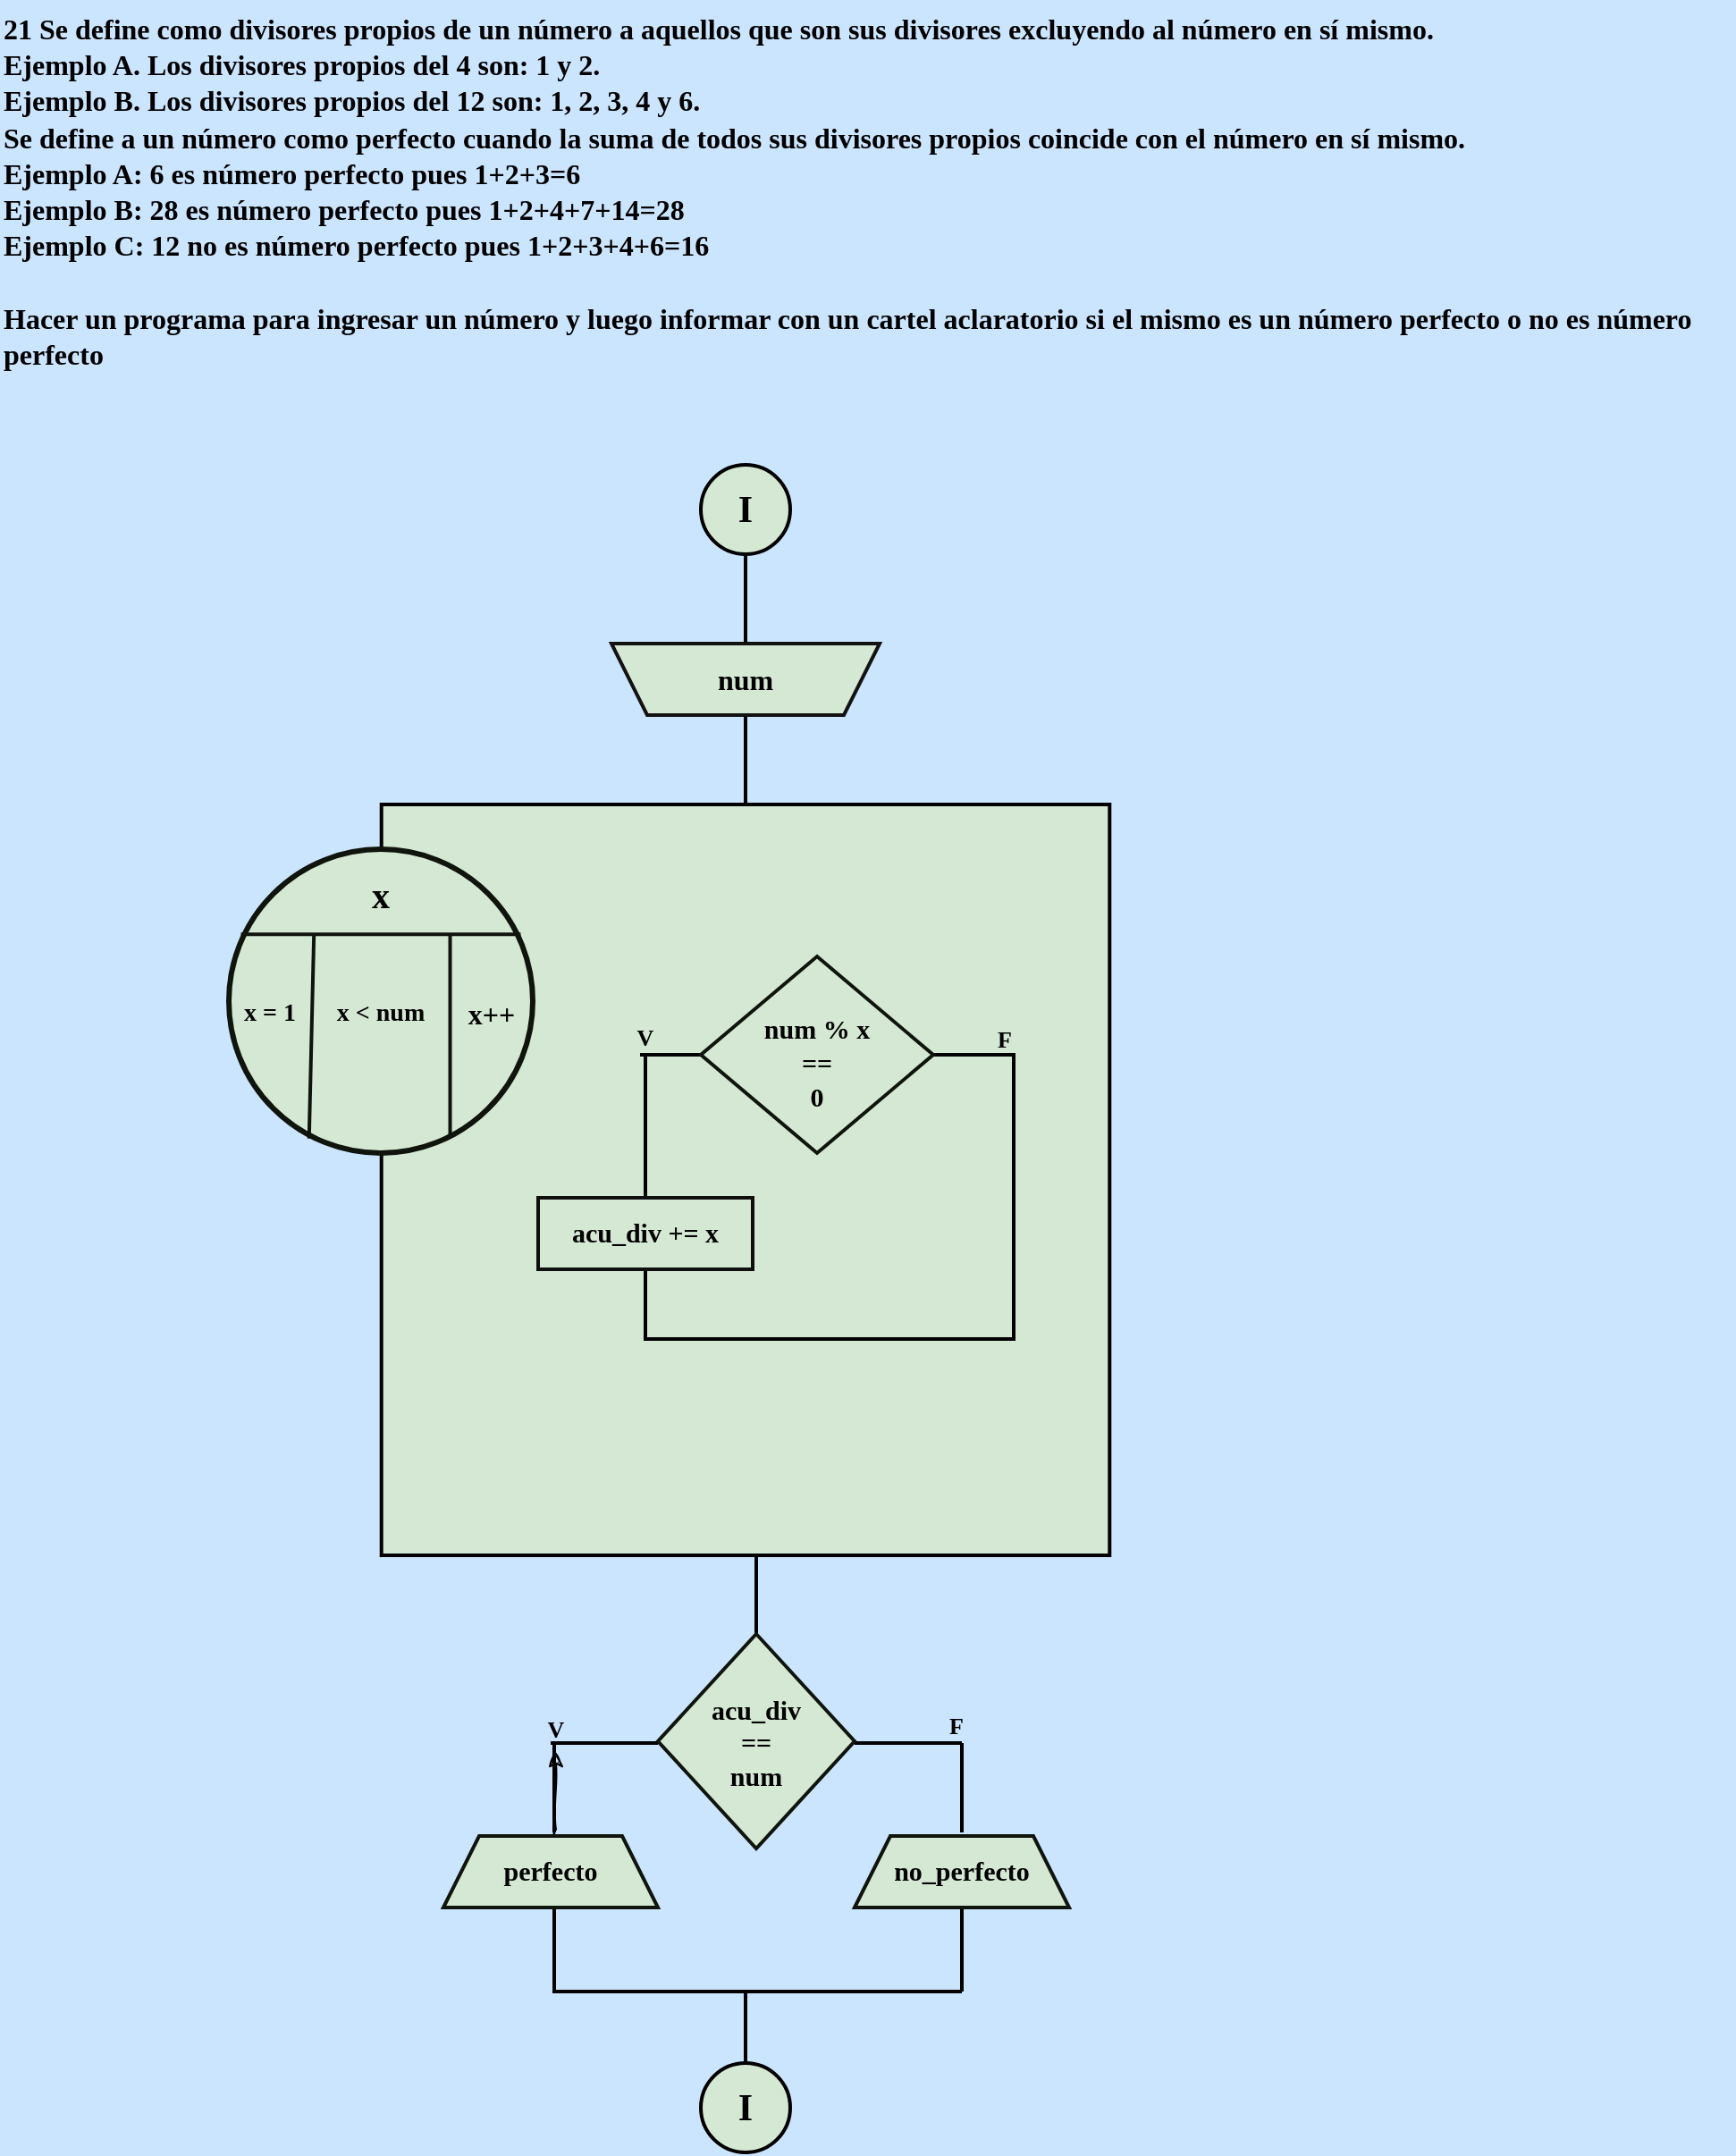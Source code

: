 <mxfile version="24.1.0" type="device">
  <diagram name="Página-1" id="ag45uKHdxFGsZxhJt5Lo">
    <mxGraphModel dx="1420" dy="830" grid="1" gridSize="10" guides="1" tooltips="1" connect="1" arrows="1" fold="1" page="1" pageScale="1" pageWidth="827" pageHeight="1169" background="#CCE5FF" math="0" shadow="0">
      <root>
        <mxCell id="0" />
        <mxCell id="1" parent="0" />
        <mxCell id="8AFYn0_pGxaIrFMuhoYK-1" value="&lt;b style=&quot;font-size: 16px;&quot;&gt;&lt;font style=&quot;font-size: 16px;&quot; color=&quot;#000000&quot; face=&quot;Comic Sans MS&quot;&gt;21 Se define como divisores propios de un número a aquellos que son sus divisores excluyendo al número en sí mismo.&lt;br&gt;Ejemplo A. Los divisores propios del 4 son: 1 y 2.&lt;br&gt;Ejemplo B. Los divisores propios del 12 son: 1, 2, 3, 4 y 6.&lt;br&gt;Se define a un número como perfecto cuando la suma de todos sus divisores propios coincide con el número en sí mismo.&lt;br&gt;Ejemplo A: 6 es número perfecto pues 1+2+3=6&lt;br&gt;Ejemplo B: 28 es número perfecto pues 1+2+4+7+14=28&lt;br&gt;Ejemplo C: 12 no es número perfecto pues 1+2+3+4+6=16 &lt;br&gt;&lt;br&gt;Hacer un programa para ingresar un número y luego informar con un cartel aclaratorio si el mismo es un número perfecto o no es número perfecto&lt;/font&gt;&lt;/b&gt;" style="text;whiteSpace=wrap;html=1;fontFamily=Architects Daughter;fontSource=https%3A%2F%2Ffonts.googleapis.com%2Fcss%3Ffamily%3DArchitects%2BDaughter;" vertex="1" parent="1">
          <mxGeometry x="130" y="10" width="970" height="230" as="geometry" />
        </mxCell>
        <mxCell id="8AFYn0_pGxaIrFMuhoYK-55" value="" style="group;aspect=fixed;" vertex="1" connectable="0" parent="1">
          <mxGeometry x="258" y="270" width="492.65" height="944" as="geometry" />
        </mxCell>
        <mxCell id="8AFYn0_pGxaIrFMuhoYK-54" value="" style="edgeStyle=orthogonalEdgeStyle;rounded=0;sketch=1;hachureGap=4;jiggle=2;curveFitting=1;orthogonalLoop=1;jettySize=auto;html=1;fontFamily=Architects Daughter;fontSource=https%3A%2F%2Ffonts.googleapis.com%2Fcss%3Ffamily%3DArchitects%2BDaughter;" edge="1" parent="8AFYn0_pGxaIrFMuhoYK-55" source="8AFYn0_pGxaIrFMuhoYK-31" target="8AFYn0_pGxaIrFMuhoYK-52">
          <mxGeometry relative="1" as="geometry" />
        </mxCell>
        <mxCell id="8AFYn0_pGxaIrFMuhoYK-31" value="" style="line;strokeWidth=2;direction=south;html=1;hachureGap=4;fontFamily=Architects Daughter;fontSource=https://fonts.googleapis.com/css?family=Architects+Daughter;strokeColor=#000000;container=0;" vertex="1" parent="8AFYn0_pGxaIrFMuhoYK-55">
          <mxGeometry x="177" y="807" width="10" height="47" as="geometry" />
        </mxCell>
        <mxCell id="8AFYn0_pGxaIrFMuhoYK-32" value="" style="line;strokeWidth=2;direction=south;html=1;hachureGap=4;fontFamily=Architects Daughter;fontSource=https://fonts.googleapis.com/css?family=Architects+Daughter;strokeColor=#000000;container=0;" vertex="1" parent="8AFYn0_pGxaIrFMuhoYK-55">
          <mxGeometry x="177" y="715" width="10" height="50" as="geometry" />
        </mxCell>
        <mxCell id="8AFYn0_pGxaIrFMuhoYK-33" value="" style="line;strokeWidth=2;direction=south;html=1;hachureGap=4;fontFamily=Architects Daughter;fontSource=https://fonts.googleapis.com/css?family=Architects+Daughter;strokeColor=#000000;container=0;" vertex="1" parent="8AFYn0_pGxaIrFMuhoYK-55">
          <mxGeometry x="290" y="610" width="10" height="44" as="geometry" />
        </mxCell>
        <mxCell id="8AFYn0_pGxaIrFMuhoYK-37" value="" style="line;strokeWidth=2;html=1;perimeter=backbonePerimeter;points=[];outlineConnect=0;hachureGap=4;fontFamily=Architects Daughter;fontSource=https://fonts.googleapis.com/css?family=Architects+Daughter;strokeColor=#000000;container=0;" vertex="1" parent="8AFYn0_pGxaIrFMuhoYK-55">
          <mxGeometry x="181" y="849" width="229" height="10" as="geometry" />
        </mxCell>
        <mxCell id="8AFYn0_pGxaIrFMuhoYK-38" value="" style="line;strokeWidth=2;html=1;perimeter=backbonePerimeter;points=[];outlineConnect=0;hachureGap=4;fontFamily=Architects Daughter;fontSource=https://fonts.googleapis.com/css?family=Architects+Daughter;strokeColor=#000000;container=0;" vertex="1" parent="8AFYn0_pGxaIrFMuhoYK-55">
          <mxGeometry x="350" y="710" width="60" height="10" as="geometry" />
        </mxCell>
        <mxCell id="8AFYn0_pGxaIrFMuhoYK-39" value="" style="line;strokeWidth=2;html=1;perimeter=backbonePerimeter;points=[];outlineConnect=0;hachureGap=4;fontFamily=Architects Daughter;fontSource=https://fonts.googleapis.com/css?family=Architects+Daughter;strokeColor=#000000;container=0;" vertex="1" parent="8AFYn0_pGxaIrFMuhoYK-55">
          <mxGeometry x="180" y="710" width="60" height="10" as="geometry" />
        </mxCell>
        <mxCell id="8AFYn0_pGxaIrFMuhoYK-40" value="" style="line;strokeWidth=2;direction=south;html=1;hachureGap=4;fontFamily=Architects Daughter;fontSource=https://fonts.googleapis.com/css?family=Architects+Daughter;strokeColor=#000000;container=0;" vertex="1" parent="8AFYn0_pGxaIrFMuhoYK-55">
          <mxGeometry x="284" y="854" width="10" height="40" as="geometry" />
        </mxCell>
        <mxCell id="8AFYn0_pGxaIrFMuhoYK-41" value="" style="line;strokeWidth=2;direction=south;html=1;hachureGap=4;fontFamily=Architects Daughter;fontSource=https://fonts.googleapis.com/css?family=Architects+Daughter;strokeColor=#000000;container=0;" vertex="1" parent="8AFYn0_pGxaIrFMuhoYK-55">
          <mxGeometry x="405" y="715" width="10" height="50" as="geometry" />
        </mxCell>
        <mxCell id="8AFYn0_pGxaIrFMuhoYK-42" value="" style="line;strokeWidth=2;direction=south;html=1;hachureGap=4;fontFamily=Architects Daughter;fontSource=https://fonts.googleapis.com/css?family=Architects+Daughter;strokeColor=#000000;container=0;" vertex="1" parent="8AFYn0_pGxaIrFMuhoYK-55">
          <mxGeometry x="405" y="807" width="10" height="47" as="geometry" />
        </mxCell>
        <mxCell id="8AFYn0_pGxaIrFMuhoYK-52" value="&lt;b&gt;&lt;font color=&quot;#000000&quot; style=&quot;font-size: 13px;&quot; face=&quot;Comic Sans MS&quot;&gt;V&lt;/font&gt;&lt;/b&gt;" style="text;strokeColor=none;align=center;fillColor=none;html=1;verticalAlign=middle;whiteSpace=wrap;rounded=0;fontFamily=Architects Daughter;fontSource=https://fonts.googleapis.com/css?family=Architects+Daughter;container=0;" vertex="1" parent="8AFYn0_pGxaIrFMuhoYK-55">
          <mxGeometry x="168" y="695" width="30" height="25" as="geometry" />
        </mxCell>
        <mxCell id="8AFYn0_pGxaIrFMuhoYK-53" value="&lt;b&gt;&lt;font color=&quot;#000000&quot; style=&quot;font-size: 13px;&quot; face=&quot;Comic Sans MS&quot;&gt;F&lt;/font&gt;&lt;/b&gt;" style="text;strokeColor=none;align=center;fillColor=none;html=1;verticalAlign=middle;whiteSpace=wrap;rounded=0;fontFamily=Architects Daughter;fontSource=https://fonts.googleapis.com/css?family=Architects+Daughter;container=0;" vertex="1" parent="8AFYn0_pGxaIrFMuhoYK-55">
          <mxGeometry x="392" y="693" width="30" height="25" as="geometry" />
        </mxCell>
        <mxCell id="8AFYn0_pGxaIrFMuhoYK-4" value="" style="whiteSpace=wrap;html=1;rounded=0;labelBackgroundColor=none;strokeColor=#000000;strokeWidth=2;align=center;verticalAlign=middle;fontFamily=Helvetica;fontSize=12;fontColor=default;fillColor=#d5e8d4;container=0;" vertex="1" parent="8AFYn0_pGxaIrFMuhoYK-55">
          <mxGeometry x="85.35" y="190" width="407.3" height="420" as="geometry" />
        </mxCell>
        <mxCell id="8AFYn0_pGxaIrFMuhoYK-5" value="" style="line;strokeWidth=2;direction=south;html=1;hachureGap=4;fontFamily=Architects Daughter;fontSource=https://fonts.googleapis.com/css?family=Architects+Daughter;strokeColor=#000000;container=0;" vertex="1" parent="8AFYn0_pGxaIrFMuhoYK-55">
          <mxGeometry x="284" y="50" width="10" height="50" as="geometry" />
        </mxCell>
        <mxCell id="8AFYn0_pGxaIrFMuhoYK-6" value="" style="line;strokeWidth=2;direction=south;html=1;hachureGap=4;fontFamily=Architects Daughter;fontSource=https://fonts.googleapis.com/css?family=Architects+Daughter;strokeColor=#000000;container=0;" vertex="1" parent="8AFYn0_pGxaIrFMuhoYK-55">
          <mxGeometry x="284" y="140" width="10" height="50" as="geometry" />
        </mxCell>
        <mxCell id="8AFYn0_pGxaIrFMuhoYK-7" value="" style="line;strokeWidth=2;html=1;perimeter=backbonePerimeter;points=[];outlineConnect=0;hachureGap=4;fontFamily=Architects Daughter;fontSource=https://fonts.googleapis.com/css?family=Architects+Daughter;strokeColor=#000000;container=0;" vertex="1" parent="8AFYn0_pGxaIrFMuhoYK-55">
          <mxGeometry x="230" y="325" width="34" height="10" as="geometry" />
        </mxCell>
        <mxCell id="8AFYn0_pGxaIrFMuhoYK-8" value="" style="line;strokeWidth=2;direction=south;html=1;hachureGap=4;fontFamily=Architects Daughter;fontSource=https://fonts.googleapis.com/css?family=Architects+Daughter;strokeColor=#000000;container=0;" vertex="1" parent="8AFYn0_pGxaIrFMuhoYK-55">
          <mxGeometry x="228" y="330" width="10" height="80" as="geometry" />
        </mxCell>
        <mxCell id="8AFYn0_pGxaIrFMuhoYK-9" value="" style="line;strokeWidth=2;html=1;perimeter=backbonePerimeter;points=[];outlineConnect=0;hachureGap=4;fontFamily=Architects Daughter;fontSource=https://fonts.googleapis.com/css?family=Architects+Daughter;strokeColor=#000000;container=0;" vertex="1" parent="8AFYn0_pGxaIrFMuhoYK-55">
          <mxGeometry x="394" y="325" width="46" height="10" as="geometry" />
        </mxCell>
        <mxCell id="8AFYn0_pGxaIrFMuhoYK-10" value="" style="line;strokeWidth=2;direction=south;html=1;hachureGap=4;fontFamily=Architects Daughter;fontSource=https://fonts.googleapis.com/css?family=Architects+Daughter;strokeColor=#000000;container=0;" vertex="1" parent="8AFYn0_pGxaIrFMuhoYK-55">
          <mxGeometry x="434" y="330" width="10" height="160" as="geometry" />
        </mxCell>
        <mxCell id="8AFYn0_pGxaIrFMuhoYK-11" value="" style="line;strokeWidth=2;direction=south;html=1;hachureGap=4;fontFamily=Architects Daughter;fontSource=https://fonts.googleapis.com/css?family=Architects+Daughter;strokeColor=#000000;container=0;" vertex="1" parent="8AFYn0_pGxaIrFMuhoYK-55">
          <mxGeometry x="228" y="450" width="10" height="40" as="geometry" />
        </mxCell>
        <mxCell id="8AFYn0_pGxaIrFMuhoYK-12" value="" style="line;strokeWidth=2;html=1;perimeter=backbonePerimeter;points=[];outlineConnect=0;hachureGap=4;fontFamily=Architects Daughter;fontSource=https://fonts.googleapis.com/css?family=Architects+Daughter;strokeColor=#000000;container=0;" vertex="1" parent="8AFYn0_pGxaIrFMuhoYK-55">
          <mxGeometry x="232" y="484" width="208" height="10" as="geometry" />
        </mxCell>
        <mxCell id="8AFYn0_pGxaIrFMuhoYK-13" value="" style="strokeWidth=2;html=1;shape=mxgraph.flowchart.start_2;whiteSpace=wrap;rounded=0;labelBackgroundColor=none;strokeColor=#000000;align=center;verticalAlign=middle;fontFamily=Helvetica;fontSize=12;fontColor=default;fillColor=#d5e8d4;container=0;" vertex="1" parent="8AFYn0_pGxaIrFMuhoYK-55">
          <mxGeometry x="264" width="50" height="50" as="geometry" />
        </mxCell>
        <mxCell id="8AFYn0_pGxaIrFMuhoYK-14" value="&lt;font size=&quot;1&quot; color=&quot;#000000&quot; face=&quot;Comic Sans MS&quot;&gt;&lt;b style=&quot;font-size: 21px;&quot;&gt;I&lt;/b&gt;&lt;/font&gt;" style="text;strokeColor=none;align=center;fillColor=none;html=1;verticalAlign=middle;whiteSpace=wrap;rounded=0;fontFamily=Architects Daughter;fontSource=https%3A%2F%2Ffonts.googleapis.com%2Fcss%3Ffamily%3DArchitects%2BDaughter;container=0;" vertex="1" parent="8AFYn0_pGxaIrFMuhoYK-55">
          <mxGeometry x="269" y="5" width="40" height="40" as="geometry" />
        </mxCell>
        <mxCell id="8AFYn0_pGxaIrFMuhoYK-15" value="" style="shape=trapezoid;perimeter=trapezoidPerimeter;whiteSpace=wrap;html=1;fixedSize=1;rounded=0;labelBackgroundColor=none;strokeColor=#121211;strokeWidth=2;align=center;verticalAlign=middle;fontFamily=Helvetica;fontSize=12;fontColor=default;fillColor=#d5e8d4;direction=west;container=0;" vertex="1" parent="8AFYn0_pGxaIrFMuhoYK-55">
          <mxGeometry x="214" y="100" width="150" height="40" as="geometry">
            <mxRectangle x="-1020" y="-650" width="50" height="40" as="alternateBounds" />
          </mxGeometry>
        </mxCell>
        <mxCell id="8AFYn0_pGxaIrFMuhoYK-16" value="&lt;font face=&quot;Comic Sans MS&quot; color=&quot;#000000&quot;&gt;&lt;span style=&quot;font-size: 16px;&quot;&gt;&lt;b&gt;num&lt;/b&gt;&lt;/span&gt;&lt;/font&gt;" style="text;strokeColor=none;align=center;fillColor=none;html=1;verticalAlign=middle;whiteSpace=wrap;rounded=0;fontFamily=Architects Daughter;fontSource=https://fonts.googleapis.com/css?family=Architects+Daughter;container=0;" vertex="1" parent="8AFYn0_pGxaIrFMuhoYK-55">
          <mxGeometry x="259" y="105" width="60" height="30" as="geometry" />
        </mxCell>
        <mxCell id="8AFYn0_pGxaIrFMuhoYK-17" value="" style="ellipse;whiteSpace=wrap;html=1;aspect=fixed;rounded=0;labelBackgroundColor=none;strokeColor=#0F140C;strokeWidth=3;align=center;verticalAlign=middle;fontFamily=Helvetica;fontSize=12;fontColor=default;fillColor=#d5e8d4;container=0;" vertex="1" parent="8AFYn0_pGxaIrFMuhoYK-55">
          <mxGeometry y="215" width="170" height="170" as="geometry" />
        </mxCell>
        <mxCell id="8AFYn0_pGxaIrFMuhoYK-18" value="" style="endArrow=none;html=1;rounded=0;strokeColor=#0F140C;fontFamily=Helvetica;fontSize=12;fontColor=default;fillColor=#B2C9AB;strokeWidth=2;" edge="1" parent="8AFYn0_pGxaIrFMuhoYK-55">
          <mxGeometry width="50" height="50" relative="1" as="geometry">
            <mxPoint x="163.2" y="262.6" as="sourcePoint" />
            <mxPoint x="6.8" y="262.6" as="targetPoint" />
          </mxGeometry>
        </mxCell>
        <mxCell id="8AFYn0_pGxaIrFMuhoYK-19" value="" style="endArrow=none;html=1;rounded=0;strokeColor=#0F140C;fontFamily=Helvetica;fontSize=12;fontColor=default;fillColor=#B2C9AB;exitX=0.264;exitY=0.952;exitDx=0;exitDy=0;exitPerimeter=0;strokeWidth=2;" edge="1" parent="8AFYn0_pGxaIrFMuhoYK-55" source="8AFYn0_pGxaIrFMuhoYK-17">
          <mxGeometry width="50" height="50" relative="1" as="geometry">
            <mxPoint x="40.8" y="317.0" as="sourcePoint" />
            <mxPoint x="47.6" y="262.6" as="targetPoint" />
          </mxGeometry>
        </mxCell>
        <mxCell id="8AFYn0_pGxaIrFMuhoYK-20" value="" style="endArrow=none;html=1;rounded=0;strokeColor=#0F140C;fontFamily=Helvetica;fontSize=12;fontColor=default;fillColor=#B2C9AB;exitX=0.728;exitY=0.948;exitDx=0;exitDy=0;exitPerimeter=0;strokeWidth=2;" edge="1" parent="8AFYn0_pGxaIrFMuhoYK-55" source="8AFYn0_pGxaIrFMuhoYK-17">
          <mxGeometry width="50" height="50" relative="1" as="geometry">
            <mxPoint x="102" y="330.6" as="sourcePoint" />
            <mxPoint x="123.76" y="262.6" as="targetPoint" />
          </mxGeometry>
        </mxCell>
        <mxCell id="8AFYn0_pGxaIrFMuhoYK-21" value="&lt;font size=&quot;1&quot; face=&quot;Comic Sans MS&quot; color=&quot;#000000&quot;&gt;&lt;b style=&quot;font-size: 20px;&quot;&gt;x&lt;/b&gt;&lt;/font&gt;" style="text;strokeColor=none;align=center;fillColor=none;html=1;verticalAlign=middle;whiteSpace=wrap;rounded=0;fontFamily=Architects Daughter;fontSource=https://fonts.googleapis.com/css?family=Architects+Daughter;container=0;" vertex="1" parent="8AFYn0_pGxaIrFMuhoYK-55">
          <mxGeometry x="55" y="225" width="60" height="30" as="geometry" />
        </mxCell>
        <mxCell id="8AFYn0_pGxaIrFMuhoYK-22" value="&lt;font size=&quot;1&quot; face=&quot;Comic Sans MS&quot; color=&quot;#000000&quot;&gt;&lt;b style=&quot;font-size: 14px;&quot;&gt;x = 1&lt;/b&gt;&lt;/font&gt;" style="text;strokeColor=none;align=center;fillColor=none;html=1;verticalAlign=middle;whiteSpace=wrap;rounded=0;fontFamily=Architects Daughter;fontSource=https://fonts.googleapis.com/css?family=Architects+Daughter;container=0;" vertex="1" parent="8AFYn0_pGxaIrFMuhoYK-55">
          <mxGeometry x="3" y="297" width="40" height="20" as="geometry" />
        </mxCell>
        <mxCell id="8AFYn0_pGxaIrFMuhoYK-23" value="&lt;font size=&quot;1&quot; face=&quot;Comic Sans MS&quot; color=&quot;#000000&quot;&gt;&lt;b style=&quot;font-size: 14px;&quot;&gt;x &amp;lt; num&lt;/b&gt;&lt;/font&gt;" style="text;strokeColor=none;align=center;fillColor=none;html=1;verticalAlign=middle;whiteSpace=wrap;rounded=0;fontFamily=Architects Daughter;fontSource=https://fonts.googleapis.com/css?family=Architects+Daughter;container=0;" vertex="1" parent="8AFYn0_pGxaIrFMuhoYK-55">
          <mxGeometry x="50" y="297" width="70" height="20" as="geometry" />
        </mxCell>
        <mxCell id="8AFYn0_pGxaIrFMuhoYK-24" value="&lt;font size=&quot;1&quot; face=&quot;Comic Sans MS&quot; color=&quot;#000000&quot;&gt;&lt;b style=&quot;font-size: 16px;&quot;&gt;x++&lt;/b&gt;&lt;/font&gt;" style="text;strokeColor=none;align=center;fillColor=none;html=1;verticalAlign=middle;whiteSpace=wrap;rounded=0;fontFamily=Architects Daughter;fontSource=https://fonts.googleapis.com/css?family=Architects+Daughter;container=0;" vertex="1" parent="8AFYn0_pGxaIrFMuhoYK-55">
          <mxGeometry x="127" y="297" width="40" height="20" as="geometry" />
        </mxCell>
        <mxCell id="8AFYn0_pGxaIrFMuhoYK-25" value="" style="rhombus;whiteSpace=wrap;html=1;rounded=0;labelBackgroundColor=none;strokeColor=#0F140C;strokeWidth=2;align=center;verticalAlign=middle;fontFamily=Helvetica;fontSize=12;fontColor=default;fillColor=#d5e8d4;container=0;" vertex="1" parent="8AFYn0_pGxaIrFMuhoYK-55">
          <mxGeometry x="264" y="275" width="130" height="110" as="geometry" />
        </mxCell>
        <mxCell id="8AFYn0_pGxaIrFMuhoYK-26" value="&lt;font style=&quot;font-size: 15px;&quot;&gt;&lt;b&gt;&lt;font style=&quot;font-size: 15px;&quot; color=&quot;#000000&quot; face=&quot;Comic Sans MS&quot;&gt;num %&amp;nbsp;&lt;/font&gt;&lt;/b&gt;&lt;b style=&quot;background-color: initial;&quot;&gt;&lt;font style=&quot;font-size: 15px;&quot; color=&quot;#000000&quot; face=&quot;Comic Sans MS&quot;&gt;x&lt;/font&gt;&lt;/b&gt;&lt;/font&gt;&lt;div style=&quot;font-size: 15px;&quot;&gt;&lt;b style=&quot;background-color: initial;&quot;&gt;&lt;font style=&quot;font-size: 15px;&quot; color=&quot;#000000&quot; face=&quot;Comic Sans MS&quot;&gt;==&lt;/font&gt;&lt;/b&gt;&lt;/div&gt;&lt;div style=&quot;font-size: 15px;&quot;&gt;&lt;b style=&quot;background-color: initial;&quot;&gt;&lt;font style=&quot;font-size: 15px;&quot; color=&quot;#000000&quot; face=&quot;Comic Sans MS&quot;&gt;0&lt;/font&gt;&lt;/b&gt;&lt;/div&gt;" style="text;strokeColor=none;align=center;fillColor=none;html=1;verticalAlign=middle;whiteSpace=wrap;rounded=0;fontFamily=Architects Daughter;fontSource=https%3A%2F%2Ffonts.googleapis.com%2Fcss%3Ffamily%3DArchitects%2BDaughter;container=0;" vertex="1" parent="8AFYn0_pGxaIrFMuhoYK-55">
          <mxGeometry x="294" y="305" width="70" height="60" as="geometry" />
        </mxCell>
        <mxCell id="8AFYn0_pGxaIrFMuhoYK-27" value="&lt;b&gt;&lt;font color=&quot;#000000&quot; style=&quot;font-size: 13px;&quot; face=&quot;Comic Sans MS&quot;&gt;V&lt;/font&gt;&lt;/b&gt;" style="text;strokeColor=none;align=center;fillColor=none;html=1;verticalAlign=middle;whiteSpace=wrap;rounded=0;fontFamily=Architects Daughter;fontSource=https%3A%2F%2Ffonts.googleapis.com%2Fcss%3Ffamily%3DArchitects%2BDaughter;container=0;" vertex="1" parent="8AFYn0_pGxaIrFMuhoYK-55">
          <mxGeometry x="218" y="308" width="30" height="25" as="geometry" />
        </mxCell>
        <mxCell id="8AFYn0_pGxaIrFMuhoYK-28" value="&lt;b&gt;&lt;font color=&quot;#000000&quot; style=&quot;font-size: 13px;&quot; face=&quot;Comic Sans MS&quot;&gt;F&lt;/font&gt;&lt;/b&gt;" style="text;strokeColor=none;align=center;fillColor=none;html=1;verticalAlign=middle;whiteSpace=wrap;rounded=0;fontFamily=Architects Daughter;fontSource=https://fonts.googleapis.com/css?family=Architects+Daughter;container=0;" vertex="1" parent="8AFYn0_pGxaIrFMuhoYK-55">
          <mxGeometry x="419" y="309" width="30" height="25" as="geometry" />
        </mxCell>
        <mxCell id="8AFYn0_pGxaIrFMuhoYK-29" value="" style="rounded=0;whiteSpace=wrap;html=1;labelBackgroundColor=none;strokeColor=#0f100e;strokeWidth=2;align=center;verticalAlign=middle;fontFamily=Helvetica;fontSize=12;fontColor=default;fillColor=#d5e8d4;container=0;" vertex="1" parent="8AFYn0_pGxaIrFMuhoYK-55">
          <mxGeometry x="173" y="410" width="120" height="40" as="geometry" />
        </mxCell>
        <mxCell id="8AFYn0_pGxaIrFMuhoYK-30" value="&lt;font size=&quot;1&quot; face=&quot;Comic Sans MS&quot; color=&quot;#000000&quot;&gt;&lt;b style=&quot;font-size: 15px;&quot;&gt;acu_div += x&lt;/b&gt;&lt;/font&gt;" style="text;strokeColor=none;align=center;fillColor=none;html=1;verticalAlign=middle;whiteSpace=wrap;rounded=0;fontFamily=Architects Daughter;fontSource=https://fonts.googleapis.com/css?family=Architects+Daughter;container=0;" vertex="1" parent="8AFYn0_pGxaIrFMuhoYK-55">
          <mxGeometry x="183" y="417.5" width="100" height="25" as="geometry" />
        </mxCell>
        <mxCell id="8AFYn0_pGxaIrFMuhoYK-35" value="" style="rhombus;whiteSpace=wrap;html=1;rounded=0;labelBackgroundColor=none;strokeColor=#0F140C;strokeWidth=2;align=center;verticalAlign=middle;fontFamily=Helvetica;fontSize=12;fontColor=default;fillColor=#d5e8d4;container=0;" vertex="1" parent="8AFYn0_pGxaIrFMuhoYK-55">
          <mxGeometry x="240" y="654" width="110" height="120" as="geometry" />
        </mxCell>
        <mxCell id="8AFYn0_pGxaIrFMuhoYK-36" value="&lt;b&gt;&lt;font style=&quot;font-size: 15px;&quot; color=&quot;#000000&quot; face=&quot;Comic Sans MS&quot;&gt;acu_div&lt;/font&gt;&lt;/b&gt;&lt;div&gt;&lt;b&gt;&lt;font style=&quot;font-size: 15px;&quot; color=&quot;#000000&quot; face=&quot;Comic Sans MS&quot;&gt;==&lt;/font&gt;&lt;/b&gt;&lt;/div&gt;&lt;div&gt;&lt;font face=&quot;Comic Sans MS&quot; color=&quot;#000000&quot;&gt;&lt;span style=&quot;font-size: 15px;&quot;&gt;&lt;b&gt;num&lt;/b&gt;&lt;/span&gt;&lt;/font&gt;&lt;/div&gt;" style="text;strokeColor=none;align=center;fillColor=none;html=1;verticalAlign=middle;whiteSpace=wrap;rounded=0;fontFamily=Architects Daughter;fontSource=https%3A%2F%2Ffonts.googleapis.com%2Fcss%3Ffamily%3DArchitects%2BDaughter;container=0;" vertex="1" parent="8AFYn0_pGxaIrFMuhoYK-55">
          <mxGeometry x="260" y="685" width="70" height="60" as="geometry" />
        </mxCell>
        <mxCell id="8AFYn0_pGxaIrFMuhoYK-44" value="" style="shape=trapezoid;perimeter=trapezoidPerimeter;whiteSpace=wrap;html=1;fixedSize=1;rounded=0;labelBackgroundColor=none;strokeColor=#0F140C;strokeWidth=2;align=center;verticalAlign=middle;fontFamily=Helvetica;fontSize=12;fontColor=default;fillColor=#d5e8d4;container=0;" vertex="1" parent="8AFYn0_pGxaIrFMuhoYK-55">
          <mxGeometry x="350" y="767" width="120" height="40" as="geometry" />
        </mxCell>
        <mxCell id="8AFYn0_pGxaIrFMuhoYK-45" value="&lt;b&gt;&lt;font style=&quot;font-size: 15px;&quot; color=&quot;#000000&quot; face=&quot;Comic Sans MS&quot;&gt;no_perfecto&lt;/font&gt;&lt;/b&gt;" style="text;strokeColor=none;align=center;fillColor=none;html=1;verticalAlign=middle;whiteSpace=wrap;rounded=0;fontFamily=Architects Daughter;fontSource=https://fonts.googleapis.com/css?family=Architects+Daughter;container=0;" vertex="1" parent="8AFYn0_pGxaIrFMuhoYK-55">
          <mxGeometry x="365" y="767" width="90" height="40" as="geometry" />
        </mxCell>
        <mxCell id="8AFYn0_pGxaIrFMuhoYK-47" value="" style="shape=trapezoid;perimeter=trapezoidPerimeter;whiteSpace=wrap;html=1;fixedSize=1;rounded=0;labelBackgroundColor=none;strokeColor=#0F140C;strokeWidth=2;align=center;verticalAlign=middle;fontFamily=Helvetica;fontSize=12;fontColor=default;fillColor=#d5e8d4;container=0;" vertex="1" parent="8AFYn0_pGxaIrFMuhoYK-55">
          <mxGeometry x="120" y="767" width="120" height="40" as="geometry" />
        </mxCell>
        <mxCell id="8AFYn0_pGxaIrFMuhoYK-48" value="&lt;b&gt;&lt;font style=&quot;font-size: 15px;&quot; color=&quot;#000000&quot; face=&quot;Comic Sans MS&quot;&gt;perfecto&lt;/font&gt;&lt;/b&gt;" style="text;strokeColor=none;align=center;fillColor=none;html=1;verticalAlign=middle;whiteSpace=wrap;rounded=0;fontFamily=Architects Daughter;fontSource=https%3A%2F%2Ffonts.googleapis.com%2Fcss%3Ffamily%3DArchitects%2BDaughter;container=0;" vertex="1" parent="8AFYn0_pGxaIrFMuhoYK-55">
          <mxGeometry x="140" y="772" width="80" height="30" as="geometry" />
        </mxCell>
        <mxCell id="8AFYn0_pGxaIrFMuhoYK-50" value="" style="strokeWidth=2;html=1;shape=mxgraph.flowchart.start_2;whiteSpace=wrap;rounded=0;labelBackgroundColor=none;strokeColor=#000000;align=center;verticalAlign=middle;fontFamily=Helvetica;fontSize=12;fontColor=default;fillColor=#d5e8d4;container=0;" vertex="1" parent="8AFYn0_pGxaIrFMuhoYK-55">
          <mxGeometry x="264" y="894" width="50" height="50" as="geometry" />
        </mxCell>
        <mxCell id="8AFYn0_pGxaIrFMuhoYK-51" value="&lt;font size=&quot;1&quot; color=&quot;#000000&quot; face=&quot;Comic Sans MS&quot;&gt;&lt;b style=&quot;font-size: 21px;&quot;&gt;I&lt;/b&gt;&lt;/font&gt;" style="text;strokeColor=none;align=center;fillColor=none;html=1;verticalAlign=middle;whiteSpace=wrap;rounded=0;fontFamily=Architects Daughter;fontSource=https://fonts.googleapis.com/css?family=Architects+Daughter;container=0;" vertex="1" parent="8AFYn0_pGxaIrFMuhoYK-55">
          <mxGeometry x="269" y="899" width="40" height="40" as="geometry" />
        </mxCell>
      </root>
    </mxGraphModel>
  </diagram>
</mxfile>
